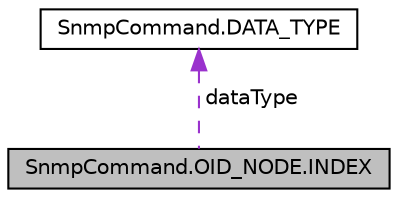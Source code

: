 digraph "SnmpCommand.OID_NODE.INDEX"
{
  edge [fontname="Helvetica",fontsize="10",labelfontname="Helvetica",labelfontsize="10"];
  node [fontname="Helvetica",fontsize="10",shape=record];
  Node1 [label="SnmpCommand.OID_NODE.INDEX",height=0.2,width=0.4,color="black", fillcolor="grey75", style="filled", fontcolor="black"];
  Node2 -> Node1 [dir="back",color="darkorchid3",fontsize="10",style="dashed",label=" dataType" ,fontname="Helvetica"];
  Node2 [label="SnmpCommand.DATA_TYPE",height=0.2,width=0.4,color="black", fillcolor="white", style="filled",URL="$enummib2bib_1_1_snmp_command_1_1_d_a_t_a___t_y_p_e.html"];
}

